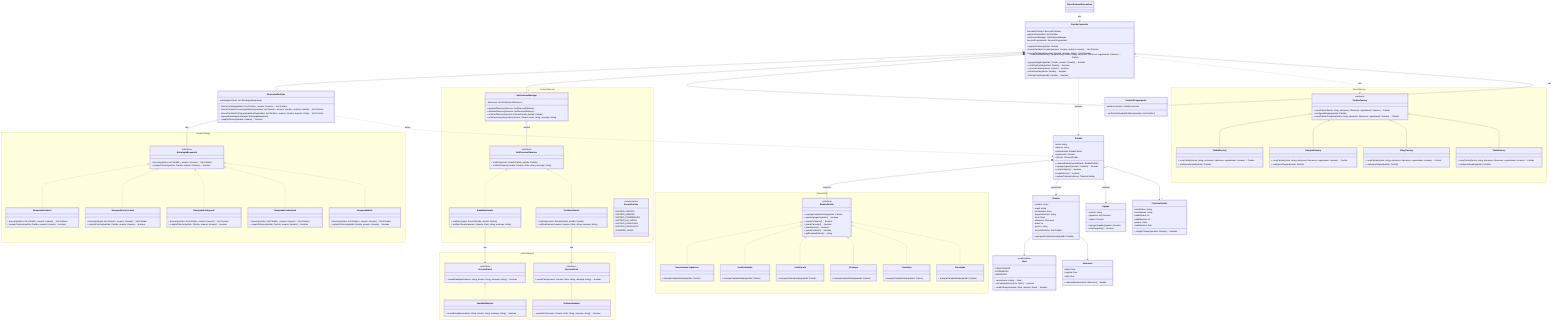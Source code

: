 ---
config:
  theme: mc
id: ca1156c1-1c52-4377-a4e9-8b4ec3c6e6d5
---
classDiagram

    class Usuario {
        -nombre: string
        -email: string
        -contraseña: string
        -deporteFavorito: string
        -nivel: Nivel
        -ubicacion: Ubicacion
        -edad: int
        -genero: string
        -historialPartidos: list~Partido~
        +agregarAPartidoHistorial(partido: Partido)
    }

    class Nivel {
        <<enumeration>>
        +PRINCIPIANTE
        +INTERMEDIO
        +AVANZADO
        + desde(texto: string): Nivel
        + esCompatibleCon(otro: Nivel): boolean
        + estaEnRango(minimo: Nivel, maximo: Nivel): boolean
    }
    
    class PartidoController {
        -buscadorPartidos: BuscadorPartidos
        -partidosDisponibles: list~Partido~
        -notificacionManager: NotificacionManager
        -servicioProgramador: ServicioProgramador
        + registrarPartido(partido: Partido)
        + buscarPartidosCercanos(usuario: Usuario, radioKm: double): list~Partido~
        + buscarPorDeporte(usuario: Usuario, deporte: string): list~Partido~
        + crearPartido(factory: PartidoFactory, fecha: string, ubicacion: Ubicacion, organizador: Usuario): Partido
        + agregarJugador(partido: Partido, usuario: Usuario): boolean
        + confirmarPartido(partido: Partido): boolean
        + cancelarPartido(partido: Partido): boolean
        + iniciarPartido(partido: Partido): boolean
        + finalizarPartido(partido: Partido): boolean
    }

    class BuscadorPartidos {
        -estrategiasActivas: list~EstrategiaBusqueda~
        + buscarPartidos(partidos: list~Partido~, usuario: Usuario): list~Partido~
        + buscarPartidosCercanos(partidosDisponibles: list~Partido~, usuario: Usuario, radioKm: double): list~Partido~
        + buscarPartidosPorDeporte(partidosDisponibles: list~Partido~, usuario: Usuario, deporte: string): list~Partido~
        + agregarEstrategia(estrategia: EstrategiaBusqueda)
        + cumpleCriterios(usuario: Usuario): boolean
    }
    
    class Partido {
        -fecha: string
        -deporte: string
        -estadoActual: EstadoPartido
        -organizador: Usuario
        -criterios: CriteriosPartido
        + cambiarEstado(nuevoEstado: EstadoPartido)
        + agregarJugador(usuario: Usuario): boolean
        + estaCompleto(): boolean
        + puedeIniciar(): boolean
        + aplicarCriterios(criterios: CriteriosPartido)
    }
    
    class CriteriosPartido {
        -nivelMinimo: string
        -nivelMaximo: string
        -edadMinima: int
        -edadMaxima: int
        -genero: string
        -radioMaximo: float
        + cumpleCriterios(usuario: Usuario): boolean
    }

    class ServicioProgramador {
      -partidoController: PartidoController
      + verificarYActualizarPartidos(partidos: list~Partido~)
    }

    class Ubicacion {
        -latitud: float
        -longitud: float
        -radio: float
        + calcularDistancia(otra: Ubicacion): double
    }
    
    namespace PatronState {
        class EstadoPartido {
            <<interface>>
            + manejarCambioEstado(partido: Partido)
            + puedeAgregarJugador(): boolean
            + puedeConfirmar(): boolean
            + puedeCancelar(): boolean
            + puedeIniciar(): boolean
            + puedeFinalizar(): boolean
            + getNombreEstado(): string
        }
        class NecesitamosJugadores {
           + manejarCambioEstado(partido: Partido)
        }
        class PartidoArmado {
           + manejarCambioEstado(partido: Partido)
        }
        class Confirmado {
           + manejarCambioEstado(partido: Partido)
        }
        class EnJuego {
           + manejarCambioEstado(partido: Partido)
        }
        class Finalizado {
           + manejarCambioEstado(partido: Partido)
        }
        class Cancelado {
           + manejarCambioEstado(partido: Partido)
        }
    }
    
    class Equipo {
        - nombre: string
        - jugadores: list~Usuario~
        - capitan: Usuario
        + agregarJugador(jugador: Usuario)
        + estaCompleto(): boolean
    }
    
    namespace PatronFactory {
        class PartidoFactory {
            <<abstract>>
            + crearPartido(fecha: string, ubicacion: Ubicacion, organizador: Usuario): Partido
            + configurarReglas(partido: Partido)
            + crearPartidoCompleto(fecha: string, ubicacion: Ubicacion, organizador: Usuario): Partido
        }
        
        class FutbolFactory {
            + crearPartido(fecha: string, ubicacion: Ubicacion, organizador: Usuario): Partido
            + configurarReglas(partido: Partido)
        }
        
        class BasquetFactory {
            + crearPartido(fecha: string, ubicacion: Ubicacion, organizador: Usuario): Partido
            + configurarReglas(partido: Partido)
        }
        
        class VoleyFactory {
            + crearPartido(fecha: string, ubicacion: Ubicacion, organizador: Usuario): Partido
            + configurarReglas(partido: Partido)
        }
        
        class TenisFactory {
            + crearPartido(fecha: string, ubicacion: Ubicacion, organizador: Usuario): Partido
            + configurarReglas(partido: Partido)
        }
    }
    
    namespace PatronStrategy {
        class EstrategiaBusqueda {
            <<interface>>
            + buscar(partidos: list~Partido~, usuario: Usuario): list~Partido~
            + cumpleCriterios(partido: Partido, usuario: Usuario): boolean
        }
        
        class BusquedaPorNivel {
            + buscar(partidos: list~Partido~, usuario: Usuario): list~Partido~
            + cumpleCriterios(partido: Partido, usuario: Usuario): boolean
        }
        class BusquedaPorCercania {
            + buscar(partidos: list~Partido~, usuario: Usuario): list~Partido~
            + cumpleCriterios(partido: Partido, usuario: Usuario): boolean
        }
        class BusquedaPorDeporte {
            + buscar(partidos: list~Partido~, usuario: Usuario): list~Partido~
            + cumpleCriterios(partido: Partido, usuario: Usuario): boolean
        }
        class BusquedaPorHistorial {
            + buscar(partidos: list~Partido~, usuario: Usuario): list~Partido~
            + cumpleCriterios(partido: Partido, usuario: Usuario): boolean
        }
        class BusquedaMixta {
            + buscar(partidos: list~Partido~, usuario: Usuario): list~Partido~
            + cumpleCriterios(partido: Partido, usuario: Usuario): boolean
        }
    }
    
    namespace PatronAdapter {
        class ServicioEmail {
            <<interface>>
            + enviarEmail(destinatario: string, asunto: string, mensaje: string): boolean
        }
        
        class ServicioPush {
            <<interface>>
            + enviarPush(usuario: Usuario, titulo: string, mensaje: string): boolean
        }
        
        class JavaMailAdapter {
            + enviarEmail(destinatario: string, asunto: string, mensaje: string): boolean
        }
        class FirebaseAdapter {
            + enviarPush(usuario: Usuario, titulo: string, mensaje: string): boolean
        }
    }
    
    namespace PatronObserver {
        class NotificacionObserver {
            <<interface>>
            + notificar(evento: EventoPartido, partido: Partido)
            + notificarUsuario(usuario: Usuario, titulo: string, mensaje: string)
        }
        
        class EmailNotificador {
            + notificar(evento: EventoPartido, partido: Partido)
            + notificarUsuario(usuario: Usuario, titulo: string, mensaje: string)
        }
        class PushNotificador {
            + notificar(evento: EventoPartido, partido: Partido)
            + notificarUsuario(usuario: Usuario, titulo: string, mensaje: string)
        }
        
        class NotificacionManager {
            - observers: list~NotificacionObserver~
            + agregarObserver(observer: NotificacionObserver)
            + eliminarObserver(observer: NotificacionObserver)
            + notificarObservers(evento: EventoPartido, partido: Partido)
            + notificarUsuarioEspecifico(usuario: Usuario, titulo: string, mensaje: string)
        }
        
        class EventoPartido {
            <<enumeration>>
            PARTIDO_CREADO
            PARTIDO_ARMADO
            PARTIDO_CONFIRMADO
            PARTIDO_EN_JUEGO
            PARTIDO_FINALIZADO
            PARTIDO_CANCELADO
            JUGADOR_UNIDO
        }
    }
    
    %% Relaciones de Patrones
    EstadoPartido <|.. NecesitamosJugadores
    EstadoPartido <|.. PartidoArmado
    EstadoPartido <|.. Confirmado
    EstadoPartido <|.. EnJuego
    EstadoPartido <|.. Finalizado
    EstadoPartido <|.. Cancelado
    
    PartidoFactory <|-- FutbolFactory
    PartidoFactory <|-- BasquetFactory
    PartidoFactory <|-- VoleyFactory
    PartidoFactory <|-- TenisFactory
    
    EstrategiaBusqueda <|.. BusquedaPorNivel
    EstrategiaBusqueda <|.. BusquedaPorCercania
    EstrategiaBusqueda <|.. BusquedaPorDeporte
    EstrategiaBusqueda <|.. BusquedaPorHistorial
    EstrategiaBusqueda <|.. BusquedaMixta
    
    ServicioEmail <|.. JavaMailAdapter
    ServicioPush <|.. FirebaseAdapter
    
    NotificacionObserver <|.. EmailNotificador
    NotificacionObserver <|.. PushNotificador
    
    %% Relaciones de Composición / Agregación
    PartidoController "1" *-- "1" BuscadorPartidos
    PartidoController "1" *-- "1" NotificacionManager
    PartidoController "1" *-- "1" ServicioProgramador
    
    BuscadorPartidos o-- EstrategiaBusqueda : usa

    ServicioProgramador "1" --> "1" PartidoController : usa
    
    Partido *-- EstadoPartido : contiene
    Partido "1" --> "1" Usuario : organizador
    Partido "1" --> "*" Equipo : contiene
    Partido "0..1" --> "0..1" CriteriosPartido
    
    EmailNotificador --> ServicioEmail : usa
    PushNotificador --> ServicioPush : usa
    
    NotificacionManager o-- NotificacionObserver : notifica
    
    %% Relaciones de Uso (Dependencias)
    DemoSistemaEncuentros ..> PartidoController : usa
    PartidoController ..> Partido : gestiona
    PartidoController ..> PartidoFactory : usa
    BuscadorPartidos ..> Partido : busca
    
    Usuario --> Nivel
    Usuario --> Ubicacion